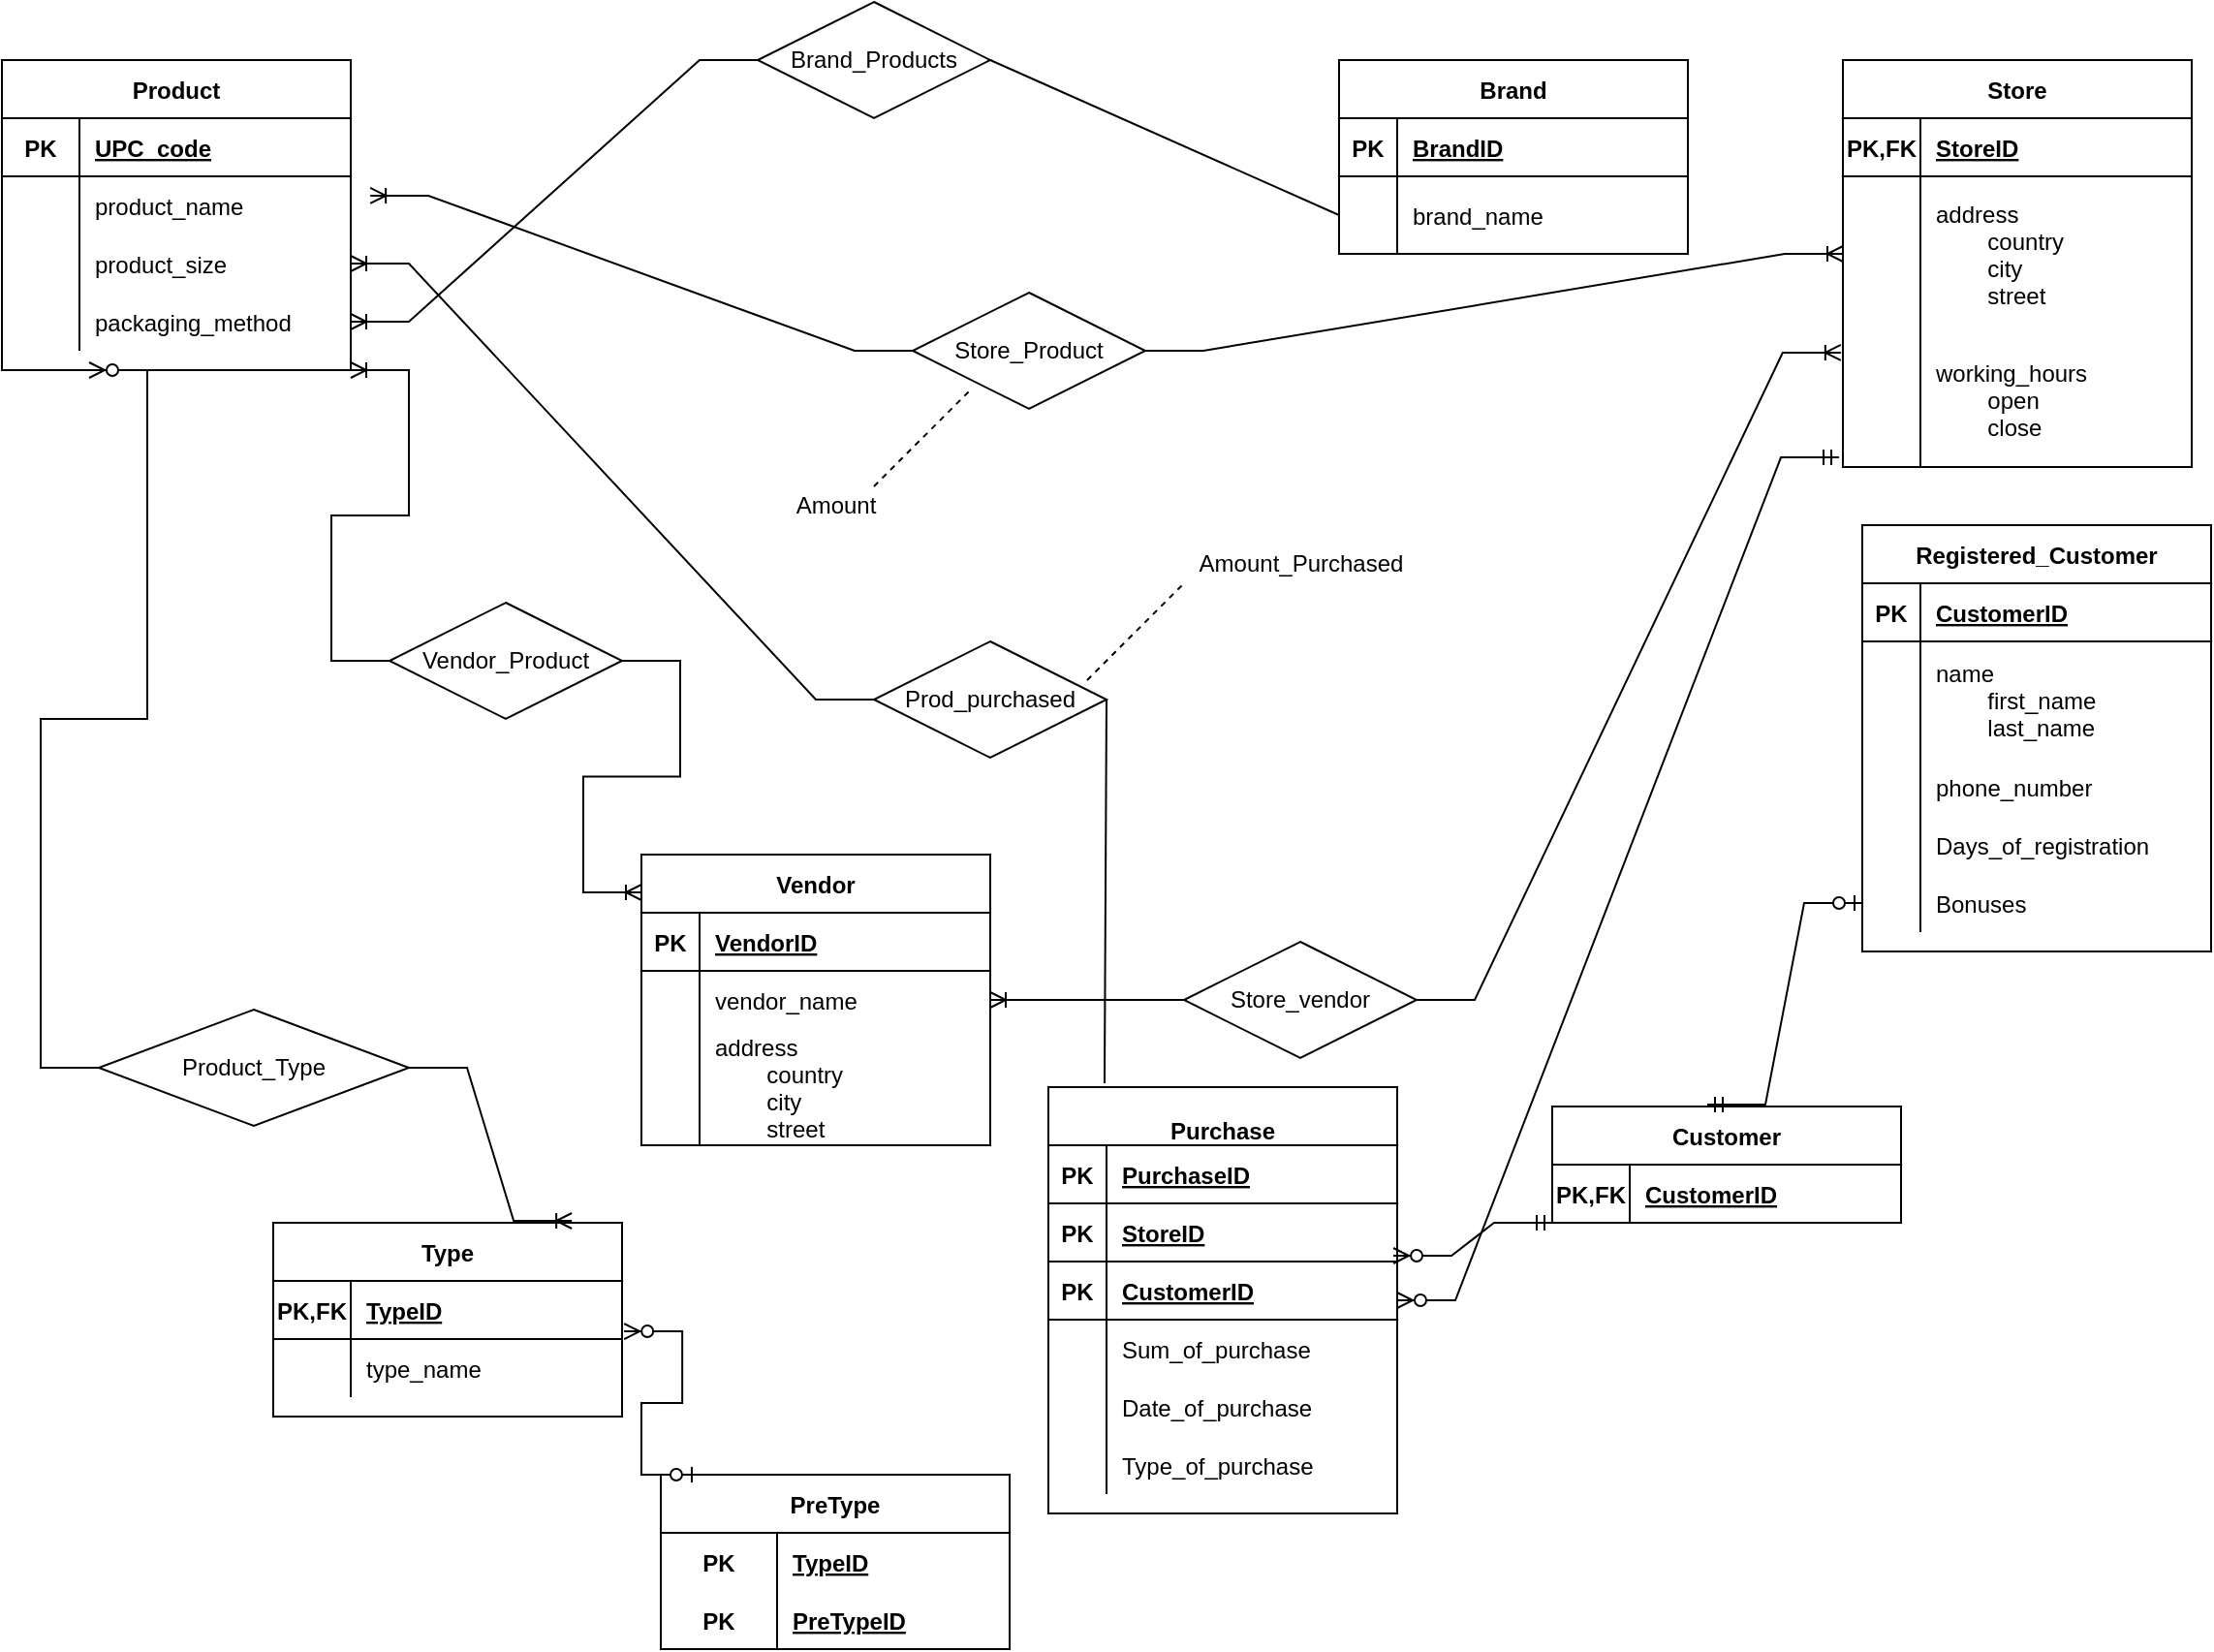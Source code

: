 <mxfile version="15.5.8" type="device"><diagram id="R2lEEEUBdFMjLlhIrx00" name="Page-1"><mxGraphModel dx="1320" dy="516" grid="1" gridSize="10" guides="1" tooltips="1" connect="1" arrows="1" fold="1" page="1" pageScale="1" pageWidth="1200" pageHeight="1920" math="0" shadow="0" extFonts="Permanent Marker^https://fonts.googleapis.com/css?family=Permanent+Marker"><root><mxCell id="0"/><mxCell id="1" parent="0"/><mxCell id="Mh8o9ZW3m-VkzJsEZ8hM-440" value="Store" style="shape=table;startSize=30;container=1;collapsible=1;childLayout=tableLayout;fixedRows=1;rowLines=0;fontStyle=1;align=center;resizeLast=1;" vertex="1" parent="1"><mxGeometry x="990" y="40" width="180" height="210" as="geometry"/></mxCell><mxCell id="Mh8o9ZW3m-VkzJsEZ8hM-441" value="" style="shape=partialRectangle;collapsible=0;dropTarget=0;pointerEvents=0;fillColor=none;top=0;left=0;bottom=1;right=0;points=[[0,0.5],[1,0.5]];portConstraint=eastwest;" vertex="1" parent="Mh8o9ZW3m-VkzJsEZ8hM-440"><mxGeometry y="30" width="180" height="30" as="geometry"/></mxCell><mxCell id="Mh8o9ZW3m-VkzJsEZ8hM-442" value="PK,FK" style="shape=partialRectangle;connectable=0;fillColor=none;top=0;left=0;bottom=0;right=0;fontStyle=1;overflow=hidden;" vertex="1" parent="Mh8o9ZW3m-VkzJsEZ8hM-441"><mxGeometry width="40" height="30" as="geometry"><mxRectangle width="40" height="30" as="alternateBounds"/></mxGeometry></mxCell><mxCell id="Mh8o9ZW3m-VkzJsEZ8hM-443" value="StoreID" style="shape=partialRectangle;connectable=0;fillColor=none;top=0;left=0;bottom=0;right=0;align=left;spacingLeft=6;fontStyle=5;overflow=hidden;" vertex="1" parent="Mh8o9ZW3m-VkzJsEZ8hM-441"><mxGeometry x="40" width="140" height="30" as="geometry"><mxRectangle width="140" height="30" as="alternateBounds"/></mxGeometry></mxCell><mxCell id="Mh8o9ZW3m-VkzJsEZ8hM-447" value="" style="shape=partialRectangle;collapsible=0;dropTarget=0;pointerEvents=0;fillColor=none;top=0;left=0;bottom=0;right=0;points=[[0,0.5],[1,0.5]];portConstraint=eastwest;" vertex="1" parent="Mh8o9ZW3m-VkzJsEZ8hM-440"><mxGeometry y="60" width="180" height="80" as="geometry"/></mxCell><mxCell id="Mh8o9ZW3m-VkzJsEZ8hM-448" value="" style="shape=partialRectangle;connectable=0;fillColor=none;top=0;left=0;bottom=0;right=0;editable=1;overflow=hidden;" vertex="1" parent="Mh8o9ZW3m-VkzJsEZ8hM-447"><mxGeometry width="40" height="80" as="geometry"><mxRectangle width="40" height="80" as="alternateBounds"/></mxGeometry></mxCell><mxCell id="Mh8o9ZW3m-VkzJsEZ8hM-449" value="address&#10;        country&#10;        city&#10;        street" style="shape=partialRectangle;connectable=0;fillColor=none;top=0;left=0;bottom=0;right=0;align=left;spacingLeft=6;overflow=hidden;" vertex="1" parent="Mh8o9ZW3m-VkzJsEZ8hM-447"><mxGeometry x="40" width="140" height="80" as="geometry"><mxRectangle width="140" height="80" as="alternateBounds"/></mxGeometry></mxCell><mxCell id="Mh8o9ZW3m-VkzJsEZ8hM-494" value="" style="shape=partialRectangle;collapsible=0;dropTarget=0;pointerEvents=0;fillColor=none;top=0;left=0;bottom=0;right=0;points=[[0,0.5],[1,0.5]];portConstraint=eastwest;" vertex="1" parent="Mh8o9ZW3m-VkzJsEZ8hM-440"><mxGeometry y="140" width="180" height="70" as="geometry"/></mxCell><mxCell id="Mh8o9ZW3m-VkzJsEZ8hM-495" value="" style="shape=partialRectangle;connectable=0;fillColor=none;top=0;left=0;bottom=0;right=0;editable=1;overflow=hidden;" vertex="1" parent="Mh8o9ZW3m-VkzJsEZ8hM-494"><mxGeometry width="40" height="70" as="geometry"><mxRectangle width="40" height="70" as="alternateBounds"/></mxGeometry></mxCell><mxCell id="Mh8o9ZW3m-VkzJsEZ8hM-496" value="working_hours&#10;        open&#10;        close" style="shape=partialRectangle;connectable=0;fillColor=none;top=0;left=0;bottom=0;right=0;align=left;spacingLeft=6;overflow=hidden;" vertex="1" parent="Mh8o9ZW3m-VkzJsEZ8hM-494"><mxGeometry x="40" width="140" height="70" as="geometry"><mxRectangle width="140" height="70" as="alternateBounds"/></mxGeometry></mxCell><mxCell id="Mh8o9ZW3m-VkzJsEZ8hM-498" value="Customer" style="shape=table;startSize=30;container=1;collapsible=1;childLayout=tableLayout;fixedRows=1;rowLines=0;fontStyle=1;align=center;resizeLast=1;" vertex="1" parent="1"><mxGeometry x="840" y="580" width="180" height="60" as="geometry"/></mxCell><mxCell id="Mh8o9ZW3m-VkzJsEZ8hM-499" value="" style="shape=partialRectangle;collapsible=0;dropTarget=0;pointerEvents=0;fillColor=none;top=0;left=0;bottom=1;right=0;points=[[0,0.5],[1,0.5]];portConstraint=eastwest;" vertex="1" parent="Mh8o9ZW3m-VkzJsEZ8hM-498"><mxGeometry y="30" width="180" height="30" as="geometry"/></mxCell><mxCell id="Mh8o9ZW3m-VkzJsEZ8hM-500" value="PK,FK" style="shape=partialRectangle;connectable=0;fillColor=none;top=0;left=0;bottom=0;right=0;fontStyle=1;overflow=hidden;" vertex="1" parent="Mh8o9ZW3m-VkzJsEZ8hM-499"><mxGeometry width="40" height="30" as="geometry"><mxRectangle width="40" height="30" as="alternateBounds"/></mxGeometry></mxCell><mxCell id="Mh8o9ZW3m-VkzJsEZ8hM-501" value="CustomerID" style="shape=partialRectangle;connectable=0;fillColor=none;top=0;left=0;bottom=0;right=0;align=left;spacingLeft=6;fontStyle=5;overflow=hidden;" vertex="1" parent="Mh8o9ZW3m-VkzJsEZ8hM-499"><mxGeometry x="40" width="140" height="30" as="geometry"><mxRectangle width="140" height="30" as="alternateBounds"/></mxGeometry></mxCell><mxCell id="Mh8o9ZW3m-VkzJsEZ8hM-524" value="&#10;Purchase" style="shape=table;startSize=30;container=1;collapsible=1;childLayout=tableLayout;fixedRows=1;rowLines=0;fontStyle=1;align=center;resizeLast=1;" vertex="1" parent="1"><mxGeometry x="580" y="570" width="180" height="220" as="geometry"/></mxCell><mxCell id="Mh8o9ZW3m-VkzJsEZ8hM-708" value="" style="shape=partialRectangle;collapsible=0;dropTarget=0;pointerEvents=0;fillColor=none;top=0;left=0;bottom=1;right=0;points=[[0,0.5],[1,0.5]];portConstraint=eastwest;" vertex="1" parent="Mh8o9ZW3m-VkzJsEZ8hM-524"><mxGeometry y="30" width="180" height="30" as="geometry"/></mxCell><mxCell id="Mh8o9ZW3m-VkzJsEZ8hM-709" value="PK" style="shape=partialRectangle;connectable=0;fillColor=none;top=0;left=0;bottom=0;right=0;fontStyle=1;overflow=hidden;" vertex="1" parent="Mh8o9ZW3m-VkzJsEZ8hM-708"><mxGeometry width="30" height="30" as="geometry"><mxRectangle width="30" height="30" as="alternateBounds"/></mxGeometry></mxCell><mxCell id="Mh8o9ZW3m-VkzJsEZ8hM-710" value="PurchaseID" style="shape=partialRectangle;connectable=0;fillColor=none;top=0;left=0;bottom=0;right=0;align=left;spacingLeft=6;fontStyle=5;overflow=hidden;" vertex="1" parent="Mh8o9ZW3m-VkzJsEZ8hM-708"><mxGeometry x="30" width="150" height="30" as="geometry"><mxRectangle width="150" height="30" as="alternateBounds"/></mxGeometry></mxCell><mxCell id="Mh8o9ZW3m-VkzJsEZ8hM-525" value="" style="shape=partialRectangle;collapsible=0;dropTarget=0;pointerEvents=0;fillColor=none;top=0;left=0;bottom=1;right=0;points=[[0,0.5],[1,0.5]];portConstraint=eastwest;" vertex="1" parent="Mh8o9ZW3m-VkzJsEZ8hM-524"><mxGeometry y="60" width="180" height="30" as="geometry"/></mxCell><mxCell id="Mh8o9ZW3m-VkzJsEZ8hM-526" value="PK" style="shape=partialRectangle;connectable=0;fillColor=none;top=0;left=0;bottom=0;right=0;fontStyle=1;overflow=hidden;" vertex="1" parent="Mh8o9ZW3m-VkzJsEZ8hM-525"><mxGeometry width="30" height="30" as="geometry"><mxRectangle width="30" height="30" as="alternateBounds"/></mxGeometry></mxCell><mxCell id="Mh8o9ZW3m-VkzJsEZ8hM-527" value="StoreID" style="shape=partialRectangle;connectable=0;fillColor=none;top=0;left=0;bottom=0;right=0;align=left;spacingLeft=6;fontStyle=5;overflow=hidden;" vertex="1" parent="Mh8o9ZW3m-VkzJsEZ8hM-525"><mxGeometry x="30" width="150" height="30" as="geometry"><mxRectangle width="150" height="30" as="alternateBounds"/></mxGeometry></mxCell><mxCell id="Mh8o9ZW3m-VkzJsEZ8hM-712" value="" style="shape=partialRectangle;collapsible=0;dropTarget=0;pointerEvents=0;fillColor=none;top=0;left=0;bottom=1;right=0;points=[[0,0.5],[1,0.5]];portConstraint=eastwest;" vertex="1" parent="Mh8o9ZW3m-VkzJsEZ8hM-524"><mxGeometry y="90" width="180" height="30" as="geometry"/></mxCell><mxCell id="Mh8o9ZW3m-VkzJsEZ8hM-713" value="PK" style="shape=partialRectangle;connectable=0;fillColor=none;top=0;left=0;bottom=0;right=0;fontStyle=1;overflow=hidden;" vertex="1" parent="Mh8o9ZW3m-VkzJsEZ8hM-712"><mxGeometry width="30" height="30" as="geometry"><mxRectangle width="30" height="30" as="alternateBounds"/></mxGeometry></mxCell><mxCell id="Mh8o9ZW3m-VkzJsEZ8hM-714" value="CustomerID" style="shape=partialRectangle;connectable=0;fillColor=none;top=0;left=0;bottom=0;right=0;align=left;spacingLeft=6;fontStyle=5;overflow=hidden;" vertex="1" parent="Mh8o9ZW3m-VkzJsEZ8hM-712"><mxGeometry x="30" width="150" height="30" as="geometry"><mxRectangle width="150" height="30" as="alternateBounds"/></mxGeometry></mxCell><mxCell id="Mh8o9ZW3m-VkzJsEZ8hM-534" value="" style="shape=partialRectangle;collapsible=0;dropTarget=0;pointerEvents=0;fillColor=none;top=0;left=0;bottom=0;right=0;points=[[0,0.5],[1,0.5]];portConstraint=eastwest;" vertex="1" parent="Mh8o9ZW3m-VkzJsEZ8hM-524"><mxGeometry y="120" width="180" height="30" as="geometry"/></mxCell><mxCell id="Mh8o9ZW3m-VkzJsEZ8hM-535" value="" style="shape=partialRectangle;connectable=0;fillColor=none;top=0;left=0;bottom=0;right=0;editable=1;overflow=hidden;" vertex="1" parent="Mh8o9ZW3m-VkzJsEZ8hM-534"><mxGeometry width="30" height="30" as="geometry"><mxRectangle width="30" height="30" as="alternateBounds"/></mxGeometry></mxCell><mxCell id="Mh8o9ZW3m-VkzJsEZ8hM-536" value="Sum_of_purchase" style="shape=partialRectangle;connectable=0;fillColor=none;top=0;left=0;bottom=0;right=0;align=left;spacingLeft=6;overflow=hidden;" vertex="1" parent="Mh8o9ZW3m-VkzJsEZ8hM-534"><mxGeometry x="30" width="150" height="30" as="geometry"><mxRectangle width="150" height="30" as="alternateBounds"/></mxGeometry></mxCell><mxCell id="Mh8o9ZW3m-VkzJsEZ8hM-662" value="" style="shape=partialRectangle;collapsible=0;dropTarget=0;pointerEvents=0;fillColor=none;top=0;left=0;bottom=0;right=0;points=[[0,0.5],[1,0.5]];portConstraint=eastwest;" vertex="1" parent="Mh8o9ZW3m-VkzJsEZ8hM-524"><mxGeometry y="150" width="180" height="30" as="geometry"/></mxCell><mxCell id="Mh8o9ZW3m-VkzJsEZ8hM-663" value="" style="shape=partialRectangle;connectable=0;fillColor=none;top=0;left=0;bottom=0;right=0;editable=1;overflow=hidden;" vertex="1" parent="Mh8o9ZW3m-VkzJsEZ8hM-662"><mxGeometry width="30" height="30" as="geometry"><mxRectangle width="30" height="30" as="alternateBounds"/></mxGeometry></mxCell><mxCell id="Mh8o9ZW3m-VkzJsEZ8hM-664" value="Date_of_purchase" style="shape=partialRectangle;connectable=0;fillColor=none;top=0;left=0;bottom=0;right=0;align=left;spacingLeft=6;overflow=hidden;" vertex="1" parent="Mh8o9ZW3m-VkzJsEZ8hM-662"><mxGeometry x="30" width="150" height="30" as="geometry"><mxRectangle width="150" height="30" as="alternateBounds"/></mxGeometry></mxCell><mxCell id="Mh8o9ZW3m-VkzJsEZ8hM-531" value="" style="shape=partialRectangle;collapsible=0;dropTarget=0;pointerEvents=0;fillColor=none;top=0;left=0;bottom=0;right=0;points=[[0,0.5],[1,0.5]];portConstraint=eastwest;" vertex="1" parent="Mh8o9ZW3m-VkzJsEZ8hM-524"><mxGeometry y="180" width="180" height="30" as="geometry"/></mxCell><mxCell id="Mh8o9ZW3m-VkzJsEZ8hM-532" value="" style="shape=partialRectangle;connectable=0;fillColor=none;top=0;left=0;bottom=0;right=0;editable=1;overflow=hidden;" vertex="1" parent="Mh8o9ZW3m-VkzJsEZ8hM-531"><mxGeometry width="30" height="30" as="geometry"><mxRectangle width="30" height="30" as="alternateBounds"/></mxGeometry></mxCell><mxCell id="Mh8o9ZW3m-VkzJsEZ8hM-533" value="Type_of_purchase" style="shape=partialRectangle;connectable=0;fillColor=none;top=0;left=0;bottom=0;right=0;align=left;spacingLeft=6;overflow=hidden;" vertex="1" parent="Mh8o9ZW3m-VkzJsEZ8hM-531"><mxGeometry x="30" width="150" height="30" as="geometry"><mxRectangle width="150" height="30" as="alternateBounds"/></mxGeometry></mxCell><mxCell id="Mh8o9ZW3m-VkzJsEZ8hM-537" value="Vendor" style="shape=table;startSize=30;container=1;collapsible=1;childLayout=tableLayout;fixedRows=1;rowLines=0;fontStyle=1;align=center;resizeLast=1;" vertex="1" parent="1"><mxGeometry x="370" y="450" width="180" height="150" as="geometry"/></mxCell><mxCell id="Mh8o9ZW3m-VkzJsEZ8hM-538" value="" style="shape=partialRectangle;collapsible=0;dropTarget=0;pointerEvents=0;fillColor=none;top=0;left=0;bottom=1;right=0;points=[[0,0.5],[1,0.5]];portConstraint=eastwest;" vertex="1" parent="Mh8o9ZW3m-VkzJsEZ8hM-537"><mxGeometry y="30" width="180" height="30" as="geometry"/></mxCell><mxCell id="Mh8o9ZW3m-VkzJsEZ8hM-539" value="PK" style="shape=partialRectangle;connectable=0;fillColor=none;top=0;left=0;bottom=0;right=0;fontStyle=1;overflow=hidden;" vertex="1" parent="Mh8o9ZW3m-VkzJsEZ8hM-538"><mxGeometry width="30" height="30" as="geometry"><mxRectangle width="30" height="30" as="alternateBounds"/></mxGeometry></mxCell><mxCell id="Mh8o9ZW3m-VkzJsEZ8hM-540" value="VendorID" style="shape=partialRectangle;connectable=0;fillColor=none;top=0;left=0;bottom=0;right=0;align=left;spacingLeft=6;fontStyle=5;overflow=hidden;" vertex="1" parent="Mh8o9ZW3m-VkzJsEZ8hM-538"><mxGeometry x="30" width="150" height="30" as="geometry"><mxRectangle width="150" height="30" as="alternateBounds"/></mxGeometry></mxCell><mxCell id="Mh8o9ZW3m-VkzJsEZ8hM-541" value="" style="shape=partialRectangle;collapsible=0;dropTarget=0;pointerEvents=0;fillColor=none;top=0;left=0;bottom=0;right=0;points=[[0,0.5],[1,0.5]];portConstraint=eastwest;" vertex="1" parent="Mh8o9ZW3m-VkzJsEZ8hM-537"><mxGeometry y="60" width="180" height="30" as="geometry"/></mxCell><mxCell id="Mh8o9ZW3m-VkzJsEZ8hM-542" value="" style="shape=partialRectangle;connectable=0;fillColor=none;top=0;left=0;bottom=0;right=0;editable=1;overflow=hidden;" vertex="1" parent="Mh8o9ZW3m-VkzJsEZ8hM-541"><mxGeometry width="30" height="30" as="geometry"><mxRectangle width="30" height="30" as="alternateBounds"/></mxGeometry></mxCell><mxCell id="Mh8o9ZW3m-VkzJsEZ8hM-543" value="vendor_name" style="shape=partialRectangle;connectable=0;fillColor=none;top=0;left=0;bottom=0;right=0;align=left;spacingLeft=6;overflow=hidden;" vertex="1" parent="Mh8o9ZW3m-VkzJsEZ8hM-541"><mxGeometry x="30" width="150" height="30" as="geometry"><mxRectangle width="150" height="30" as="alternateBounds"/></mxGeometry></mxCell><mxCell id="Mh8o9ZW3m-VkzJsEZ8hM-646" value="" style="shape=partialRectangle;collapsible=0;dropTarget=0;pointerEvents=0;fillColor=none;top=0;left=0;bottom=0;right=0;points=[[0,0.5],[1,0.5]];portConstraint=eastwest;" vertex="1" parent="Mh8o9ZW3m-VkzJsEZ8hM-537"><mxGeometry y="90" width="180" height="60" as="geometry"/></mxCell><mxCell id="Mh8o9ZW3m-VkzJsEZ8hM-647" value="" style="shape=partialRectangle;connectable=0;fillColor=none;top=0;left=0;bottom=0;right=0;editable=1;overflow=hidden;" vertex="1" parent="Mh8o9ZW3m-VkzJsEZ8hM-646"><mxGeometry width="30" height="60" as="geometry"><mxRectangle width="30" height="60" as="alternateBounds"/></mxGeometry></mxCell><mxCell id="Mh8o9ZW3m-VkzJsEZ8hM-648" value="address&#10;        country&#10;        city&#10;        street" style="shape=partialRectangle;connectable=0;fillColor=none;top=0;left=0;bottom=0;right=0;align=left;spacingLeft=6;overflow=hidden;" vertex="1" parent="Mh8o9ZW3m-VkzJsEZ8hM-646"><mxGeometry x="30" width="150" height="60" as="geometry"><mxRectangle width="150" height="60" as="alternateBounds"/></mxGeometry></mxCell><mxCell id="Mh8o9ZW3m-VkzJsEZ8hM-550" value="Brand" style="shape=table;startSize=30;container=1;collapsible=1;childLayout=tableLayout;fixedRows=1;rowLines=0;fontStyle=1;align=center;resizeLast=1;" vertex="1" parent="1"><mxGeometry x="730" y="40" width="180" height="100" as="geometry"/></mxCell><mxCell id="Mh8o9ZW3m-VkzJsEZ8hM-551" value="" style="shape=partialRectangle;collapsible=0;dropTarget=0;pointerEvents=0;fillColor=none;top=0;left=0;bottom=1;right=0;points=[[0,0.5],[1,0.5]];portConstraint=eastwest;" vertex="1" parent="Mh8o9ZW3m-VkzJsEZ8hM-550"><mxGeometry y="30" width="180" height="30" as="geometry"/></mxCell><mxCell id="Mh8o9ZW3m-VkzJsEZ8hM-552" value="PK" style="shape=partialRectangle;connectable=0;fillColor=none;top=0;left=0;bottom=0;right=0;fontStyle=1;overflow=hidden;" vertex="1" parent="Mh8o9ZW3m-VkzJsEZ8hM-551"><mxGeometry width="30" height="30" as="geometry"><mxRectangle width="30" height="30" as="alternateBounds"/></mxGeometry></mxCell><mxCell id="Mh8o9ZW3m-VkzJsEZ8hM-553" value="BrandID" style="shape=partialRectangle;connectable=0;fillColor=none;top=0;left=0;bottom=0;right=0;align=left;spacingLeft=6;fontStyle=5;overflow=hidden;" vertex="1" parent="Mh8o9ZW3m-VkzJsEZ8hM-551"><mxGeometry x="30" width="150" height="30" as="geometry"><mxRectangle width="150" height="30" as="alternateBounds"/></mxGeometry></mxCell><mxCell id="Mh8o9ZW3m-VkzJsEZ8hM-554" value="" style="shape=partialRectangle;collapsible=0;dropTarget=0;pointerEvents=0;fillColor=none;top=0;left=0;bottom=0;right=0;points=[[0,0.5],[1,0.5]];portConstraint=eastwest;" vertex="1" parent="Mh8o9ZW3m-VkzJsEZ8hM-550"><mxGeometry y="60" width="180" height="40" as="geometry"/></mxCell><mxCell id="Mh8o9ZW3m-VkzJsEZ8hM-555" value="" style="shape=partialRectangle;connectable=0;fillColor=none;top=0;left=0;bottom=0;right=0;editable=1;overflow=hidden;" vertex="1" parent="Mh8o9ZW3m-VkzJsEZ8hM-554"><mxGeometry width="30" height="40" as="geometry"><mxRectangle width="30" height="40" as="alternateBounds"/></mxGeometry></mxCell><mxCell id="Mh8o9ZW3m-VkzJsEZ8hM-556" value="brand_name" style="shape=partialRectangle;connectable=0;fillColor=none;top=0;left=0;bottom=0;right=0;align=left;spacingLeft=6;overflow=hidden;" vertex="1" parent="Mh8o9ZW3m-VkzJsEZ8hM-554"><mxGeometry x="30" width="150" height="40" as="geometry"><mxRectangle width="150" height="40" as="alternateBounds"/></mxGeometry></mxCell><mxCell id="Mh8o9ZW3m-VkzJsEZ8hM-563" value="Type" style="shape=table;startSize=30;container=1;collapsible=1;childLayout=tableLayout;fixedRows=1;rowLines=0;fontStyle=1;align=center;resizeLast=1;" vertex="1" parent="1"><mxGeometry x="180" y="640" width="180" height="100" as="geometry"/></mxCell><mxCell id="Mh8o9ZW3m-VkzJsEZ8hM-564" value="" style="shape=partialRectangle;collapsible=0;dropTarget=0;pointerEvents=0;fillColor=none;top=0;left=0;bottom=1;right=0;points=[[0,0.5],[1,0.5]];portConstraint=eastwest;" vertex="1" parent="Mh8o9ZW3m-VkzJsEZ8hM-563"><mxGeometry y="30" width="180" height="30" as="geometry"/></mxCell><mxCell id="Mh8o9ZW3m-VkzJsEZ8hM-565" value="PK,FK" style="shape=partialRectangle;connectable=0;fillColor=none;top=0;left=0;bottom=0;right=0;fontStyle=1;overflow=hidden;" vertex="1" parent="Mh8o9ZW3m-VkzJsEZ8hM-564"><mxGeometry width="40" height="30" as="geometry"><mxRectangle width="40" height="30" as="alternateBounds"/></mxGeometry></mxCell><mxCell id="Mh8o9ZW3m-VkzJsEZ8hM-566" value="TypeID" style="shape=partialRectangle;connectable=0;fillColor=none;top=0;left=0;bottom=0;right=0;align=left;spacingLeft=6;fontStyle=5;overflow=hidden;" vertex="1" parent="Mh8o9ZW3m-VkzJsEZ8hM-564"><mxGeometry x="40" width="140" height="30" as="geometry"><mxRectangle width="140" height="30" as="alternateBounds"/></mxGeometry></mxCell><mxCell id="Mh8o9ZW3m-VkzJsEZ8hM-567" value="" style="shape=partialRectangle;collapsible=0;dropTarget=0;pointerEvents=0;fillColor=none;top=0;left=0;bottom=0;right=0;points=[[0,0.5],[1,0.5]];portConstraint=eastwest;" vertex="1" parent="Mh8o9ZW3m-VkzJsEZ8hM-563"><mxGeometry y="60" width="180" height="30" as="geometry"/></mxCell><mxCell id="Mh8o9ZW3m-VkzJsEZ8hM-568" value="" style="shape=partialRectangle;connectable=0;fillColor=none;top=0;left=0;bottom=0;right=0;editable=1;overflow=hidden;" vertex="1" parent="Mh8o9ZW3m-VkzJsEZ8hM-567"><mxGeometry width="40" height="30" as="geometry"><mxRectangle width="40" height="30" as="alternateBounds"/></mxGeometry></mxCell><mxCell id="Mh8o9ZW3m-VkzJsEZ8hM-569" value="type_name" style="shape=partialRectangle;connectable=0;fillColor=none;top=0;left=0;bottom=0;right=0;align=left;spacingLeft=6;overflow=hidden;" vertex="1" parent="Mh8o9ZW3m-VkzJsEZ8hM-567"><mxGeometry x="40" width="140" height="30" as="geometry"><mxRectangle width="140" height="30" as="alternateBounds"/></mxGeometry></mxCell><mxCell id="Mh8o9ZW3m-VkzJsEZ8hM-576" value="Registered_Customer" style="shape=table;startSize=30;container=1;collapsible=1;childLayout=tableLayout;fixedRows=1;rowLines=0;fontStyle=1;align=center;resizeLast=1;" vertex="1" parent="1"><mxGeometry x="1000" y="280" width="180" height="220" as="geometry"/></mxCell><mxCell id="Mh8o9ZW3m-VkzJsEZ8hM-577" value="" style="shape=partialRectangle;collapsible=0;dropTarget=0;pointerEvents=0;fillColor=none;top=0;left=0;bottom=1;right=0;points=[[0,0.5],[1,0.5]];portConstraint=eastwest;" vertex="1" parent="Mh8o9ZW3m-VkzJsEZ8hM-576"><mxGeometry y="30" width="180" height="30" as="geometry"/></mxCell><mxCell id="Mh8o9ZW3m-VkzJsEZ8hM-578" value="PK" style="shape=partialRectangle;connectable=0;fillColor=none;top=0;left=0;bottom=0;right=0;fontStyle=1;overflow=hidden;" vertex="1" parent="Mh8o9ZW3m-VkzJsEZ8hM-577"><mxGeometry width="30" height="30" as="geometry"><mxRectangle width="30" height="30" as="alternateBounds"/></mxGeometry></mxCell><mxCell id="Mh8o9ZW3m-VkzJsEZ8hM-579" value="CustomerID" style="shape=partialRectangle;connectable=0;fillColor=none;top=0;left=0;bottom=0;right=0;align=left;spacingLeft=6;fontStyle=5;overflow=hidden;" vertex="1" parent="Mh8o9ZW3m-VkzJsEZ8hM-577"><mxGeometry x="30" width="150" height="30" as="geometry"><mxRectangle width="150" height="30" as="alternateBounds"/></mxGeometry></mxCell><mxCell id="Mh8o9ZW3m-VkzJsEZ8hM-580" value="" style="shape=partialRectangle;collapsible=0;dropTarget=0;pointerEvents=0;fillColor=none;top=0;left=0;bottom=0;right=0;points=[[0,0.5],[1,0.5]];portConstraint=eastwest;" vertex="1" parent="Mh8o9ZW3m-VkzJsEZ8hM-576"><mxGeometry y="60" width="180" height="60" as="geometry"/></mxCell><mxCell id="Mh8o9ZW3m-VkzJsEZ8hM-581" value="" style="shape=partialRectangle;connectable=0;fillColor=none;top=0;left=0;bottom=0;right=0;editable=1;overflow=hidden;" vertex="1" parent="Mh8o9ZW3m-VkzJsEZ8hM-580"><mxGeometry width="30" height="60" as="geometry"><mxRectangle width="30" height="60" as="alternateBounds"/></mxGeometry></mxCell><mxCell id="Mh8o9ZW3m-VkzJsEZ8hM-582" value="name&#10;        first_name&#10;        last_name" style="shape=partialRectangle;connectable=0;fillColor=none;top=0;left=0;bottom=0;right=0;align=left;spacingLeft=6;overflow=hidden;" vertex="1" parent="Mh8o9ZW3m-VkzJsEZ8hM-580"><mxGeometry x="30" width="150" height="60" as="geometry"><mxRectangle width="150" height="60" as="alternateBounds"/></mxGeometry></mxCell><mxCell id="Mh8o9ZW3m-VkzJsEZ8hM-583" value="" style="shape=partialRectangle;collapsible=0;dropTarget=0;pointerEvents=0;fillColor=none;top=0;left=0;bottom=0;right=0;points=[[0,0.5],[1,0.5]];portConstraint=eastwest;" vertex="1" parent="Mh8o9ZW3m-VkzJsEZ8hM-576"><mxGeometry y="120" width="180" height="30" as="geometry"/></mxCell><mxCell id="Mh8o9ZW3m-VkzJsEZ8hM-584" value="" style="shape=partialRectangle;connectable=0;fillColor=none;top=0;left=0;bottom=0;right=0;editable=1;overflow=hidden;" vertex="1" parent="Mh8o9ZW3m-VkzJsEZ8hM-583"><mxGeometry width="30" height="30" as="geometry"><mxRectangle width="30" height="30" as="alternateBounds"/></mxGeometry></mxCell><mxCell id="Mh8o9ZW3m-VkzJsEZ8hM-585" value="phone_number" style="shape=partialRectangle;connectable=0;fillColor=none;top=0;left=0;bottom=0;right=0;align=left;spacingLeft=6;overflow=hidden;" vertex="1" parent="Mh8o9ZW3m-VkzJsEZ8hM-583"><mxGeometry x="30" width="150" height="30" as="geometry"><mxRectangle width="150" height="30" as="alternateBounds"/></mxGeometry></mxCell><mxCell id="Mh8o9ZW3m-VkzJsEZ8hM-666" value="" style="shape=partialRectangle;collapsible=0;dropTarget=0;pointerEvents=0;fillColor=none;top=0;left=0;bottom=0;right=0;points=[[0,0.5],[1,0.5]];portConstraint=eastwest;" vertex="1" parent="Mh8o9ZW3m-VkzJsEZ8hM-576"><mxGeometry y="150" width="180" height="30" as="geometry"/></mxCell><mxCell id="Mh8o9ZW3m-VkzJsEZ8hM-667" value="" style="shape=partialRectangle;connectable=0;fillColor=none;top=0;left=0;bottom=0;right=0;editable=1;overflow=hidden;" vertex="1" parent="Mh8o9ZW3m-VkzJsEZ8hM-666"><mxGeometry width="30" height="30" as="geometry"><mxRectangle width="30" height="30" as="alternateBounds"/></mxGeometry></mxCell><mxCell id="Mh8o9ZW3m-VkzJsEZ8hM-668" value="Days_of_registration" style="shape=partialRectangle;connectable=0;fillColor=none;top=0;left=0;bottom=0;right=0;align=left;spacingLeft=6;overflow=hidden;" vertex="1" parent="Mh8o9ZW3m-VkzJsEZ8hM-666"><mxGeometry x="30" width="150" height="30" as="geometry"><mxRectangle width="150" height="30" as="alternateBounds"/></mxGeometry></mxCell><mxCell id="Mh8o9ZW3m-VkzJsEZ8hM-670" value="" style="shape=partialRectangle;collapsible=0;dropTarget=0;pointerEvents=0;fillColor=none;top=0;left=0;bottom=0;right=0;points=[[0,0.5],[1,0.5]];portConstraint=eastwest;" vertex="1" parent="Mh8o9ZW3m-VkzJsEZ8hM-576"><mxGeometry y="180" width="180" height="30" as="geometry"/></mxCell><mxCell id="Mh8o9ZW3m-VkzJsEZ8hM-671" value="" style="shape=partialRectangle;connectable=0;fillColor=none;top=0;left=0;bottom=0;right=0;editable=1;overflow=hidden;" vertex="1" parent="Mh8o9ZW3m-VkzJsEZ8hM-670"><mxGeometry width="30" height="30" as="geometry"><mxRectangle width="30" height="30" as="alternateBounds"/></mxGeometry></mxCell><mxCell id="Mh8o9ZW3m-VkzJsEZ8hM-672" value="Bonuses" style="shape=partialRectangle;connectable=0;fillColor=none;top=0;left=0;bottom=0;right=0;align=left;spacingLeft=6;overflow=hidden;" vertex="1" parent="Mh8o9ZW3m-VkzJsEZ8hM-670"><mxGeometry x="30" width="150" height="30" as="geometry"><mxRectangle width="150" height="30" as="alternateBounds"/></mxGeometry></mxCell><mxCell id="Mh8o9ZW3m-VkzJsEZ8hM-589" value="Product" style="shape=table;startSize=30;container=1;collapsible=1;childLayout=tableLayout;fixedRows=1;rowLines=0;fontStyle=1;align=center;resizeLast=1;" vertex="1" parent="1"><mxGeometry x="40" y="40" width="180" height="160" as="geometry"/></mxCell><mxCell id="Mh8o9ZW3m-VkzJsEZ8hM-590" value="" style="shape=partialRectangle;collapsible=0;dropTarget=0;pointerEvents=0;fillColor=none;top=0;left=0;bottom=1;right=0;points=[[0,0.5],[1,0.5]];portConstraint=eastwest;" vertex="1" parent="Mh8o9ZW3m-VkzJsEZ8hM-589"><mxGeometry y="30" width="180" height="30" as="geometry"/></mxCell><mxCell id="Mh8o9ZW3m-VkzJsEZ8hM-591" value="PK" style="shape=partialRectangle;connectable=0;fillColor=none;top=0;left=0;bottom=0;right=0;fontStyle=1;overflow=hidden;" vertex="1" parent="Mh8o9ZW3m-VkzJsEZ8hM-590"><mxGeometry width="40" height="30" as="geometry"><mxRectangle width="40" height="30" as="alternateBounds"/></mxGeometry></mxCell><mxCell id="Mh8o9ZW3m-VkzJsEZ8hM-592" value="UPC_code" style="shape=partialRectangle;connectable=0;fillColor=none;top=0;left=0;bottom=0;right=0;align=left;spacingLeft=6;fontStyle=5;overflow=hidden;" vertex="1" parent="Mh8o9ZW3m-VkzJsEZ8hM-590"><mxGeometry x="40" width="140" height="30" as="geometry"><mxRectangle width="140" height="30" as="alternateBounds"/></mxGeometry></mxCell><mxCell id="Mh8o9ZW3m-VkzJsEZ8hM-593" value="" style="shape=partialRectangle;collapsible=0;dropTarget=0;pointerEvents=0;fillColor=none;top=0;left=0;bottom=0;right=0;points=[[0,0.5],[1,0.5]];portConstraint=eastwest;" vertex="1" parent="Mh8o9ZW3m-VkzJsEZ8hM-589"><mxGeometry y="60" width="180" height="30" as="geometry"/></mxCell><mxCell id="Mh8o9ZW3m-VkzJsEZ8hM-594" value="" style="shape=partialRectangle;connectable=0;fillColor=none;top=0;left=0;bottom=0;right=0;editable=1;overflow=hidden;" vertex="1" parent="Mh8o9ZW3m-VkzJsEZ8hM-593"><mxGeometry width="40" height="30" as="geometry"><mxRectangle width="40" height="30" as="alternateBounds"/></mxGeometry></mxCell><mxCell id="Mh8o9ZW3m-VkzJsEZ8hM-595" value="product_name" style="shape=partialRectangle;connectable=0;fillColor=none;top=0;left=0;bottom=0;right=0;align=left;spacingLeft=6;overflow=hidden;" vertex="1" parent="Mh8o9ZW3m-VkzJsEZ8hM-593"><mxGeometry x="40" width="140" height="30" as="geometry"><mxRectangle width="140" height="30" as="alternateBounds"/></mxGeometry></mxCell><mxCell id="Mh8o9ZW3m-VkzJsEZ8hM-596" value="" style="shape=partialRectangle;collapsible=0;dropTarget=0;pointerEvents=0;fillColor=none;top=0;left=0;bottom=0;right=0;points=[[0,0.5],[1,0.5]];portConstraint=eastwest;" vertex="1" parent="Mh8o9ZW3m-VkzJsEZ8hM-589"><mxGeometry y="90" width="180" height="30" as="geometry"/></mxCell><mxCell id="Mh8o9ZW3m-VkzJsEZ8hM-597" value="" style="shape=partialRectangle;connectable=0;fillColor=none;top=0;left=0;bottom=0;right=0;editable=1;overflow=hidden;" vertex="1" parent="Mh8o9ZW3m-VkzJsEZ8hM-596"><mxGeometry width="40" height="30" as="geometry"><mxRectangle width="40" height="30" as="alternateBounds"/></mxGeometry></mxCell><mxCell id="Mh8o9ZW3m-VkzJsEZ8hM-598" value="product_size" style="shape=partialRectangle;connectable=0;fillColor=none;top=0;left=0;bottom=0;right=0;align=left;spacingLeft=6;overflow=hidden;" vertex="1" parent="Mh8o9ZW3m-VkzJsEZ8hM-596"><mxGeometry x="40" width="140" height="30" as="geometry"><mxRectangle width="140" height="30" as="alternateBounds"/></mxGeometry></mxCell><mxCell id="Mh8o9ZW3m-VkzJsEZ8hM-599" value="" style="shape=partialRectangle;collapsible=0;dropTarget=0;pointerEvents=0;fillColor=none;top=0;left=0;bottom=0;right=0;points=[[0,0.5],[1,0.5]];portConstraint=eastwest;" vertex="1" parent="Mh8o9ZW3m-VkzJsEZ8hM-589"><mxGeometry y="120" width="180" height="30" as="geometry"/></mxCell><mxCell id="Mh8o9ZW3m-VkzJsEZ8hM-600" value="" style="shape=partialRectangle;connectable=0;fillColor=none;top=0;left=0;bottom=0;right=0;editable=1;overflow=hidden;" vertex="1" parent="Mh8o9ZW3m-VkzJsEZ8hM-599"><mxGeometry width="40" height="30" as="geometry"><mxRectangle width="40" height="30" as="alternateBounds"/></mxGeometry></mxCell><mxCell id="Mh8o9ZW3m-VkzJsEZ8hM-601" value="packaging_method" style="shape=partialRectangle;connectable=0;fillColor=none;top=0;left=0;bottom=0;right=0;align=left;spacingLeft=6;overflow=hidden;" vertex="1" parent="Mh8o9ZW3m-VkzJsEZ8hM-599"><mxGeometry x="40" width="140" height="30" as="geometry"><mxRectangle width="140" height="30" as="alternateBounds"/></mxGeometry></mxCell><mxCell id="Mh8o9ZW3m-VkzJsEZ8hM-616" value="" style="edgeStyle=entityRelationEdgeStyle;fontSize=12;html=1;endArrow=ERoneToMany;rounded=0;entryX=1;entryY=0.5;entryDx=0;entryDy=0;exitX=0;exitY=0.5;exitDx=0;exitDy=0;" edge="1" parent="1" source="Mh8o9ZW3m-VkzJsEZ8hM-617" target="Mh8o9ZW3m-VkzJsEZ8hM-599"><mxGeometry width="100" height="100" relative="1" as="geometry"><mxPoint x="190" y="300" as="sourcePoint"/><mxPoint x="290" y="200" as="targetPoint"/></mxGeometry></mxCell><mxCell id="Mh8o9ZW3m-VkzJsEZ8hM-617" value="Brand_Products" style="shape=rhombus;perimeter=rhombusPerimeter;whiteSpace=wrap;html=1;align=center;" vertex="1" parent="1"><mxGeometry x="430" y="10" width="120" height="60" as="geometry"/></mxCell><mxCell id="Mh8o9ZW3m-VkzJsEZ8hM-618" value="" style="endArrow=none;html=1;rounded=0;entryX=0;entryY=0.5;entryDx=0;entryDy=0;exitX=1;exitY=0.5;exitDx=0;exitDy=0;" edge="1" parent="1" source="Mh8o9ZW3m-VkzJsEZ8hM-617" target="Mh8o9ZW3m-VkzJsEZ8hM-554"><mxGeometry relative="1" as="geometry"><mxPoint x="440" y="170" as="sourcePoint"/><mxPoint x="490" y="130" as="targetPoint"/><Array as="points"/></mxGeometry></mxCell><mxCell id="Mh8o9ZW3m-VkzJsEZ8hM-629" value="Product_Type" style="shape=rhombus;perimeter=rhombusPerimeter;whiteSpace=wrap;html=1;align=center;" vertex="1" parent="1"><mxGeometry x="90" y="530" width="160" height="60" as="geometry"/></mxCell><mxCell id="Mh8o9ZW3m-VkzJsEZ8hM-635" value="" style="edgeStyle=entityRelationEdgeStyle;fontSize=12;html=1;endArrow=ERoneToMany;rounded=0;exitX=1;exitY=0.5;exitDx=0;exitDy=0;entryX=0.856;entryY=-0.01;entryDx=0;entryDy=0;entryPerimeter=0;" edge="1" parent="1" source="Mh8o9ZW3m-VkzJsEZ8hM-629" target="Mh8o9ZW3m-VkzJsEZ8hM-563"><mxGeometry width="100" height="100" relative="1" as="geometry"><mxPoint x="170" y="310" as="sourcePoint"/><mxPoint x="490" y="603" as="targetPoint"/></mxGeometry></mxCell><mxCell id="Mh8o9ZW3m-VkzJsEZ8hM-639" value="Vendor_Product" style="shape=rhombus;perimeter=rhombusPerimeter;whiteSpace=wrap;html=1;align=center;" vertex="1" parent="1"><mxGeometry x="240" y="320" width="120" height="60" as="geometry"/></mxCell><mxCell id="Mh8o9ZW3m-VkzJsEZ8hM-640" value="" style="edgeStyle=entityRelationEdgeStyle;fontSize=12;html=1;endArrow=ERoneToMany;rounded=0;exitX=1;exitY=0.5;exitDx=0;exitDy=0;entryX=0;entryY=0.13;entryDx=0;entryDy=0;entryPerimeter=0;" edge="1" parent="1" source="Mh8o9ZW3m-VkzJsEZ8hM-639" target="Mh8o9ZW3m-VkzJsEZ8hM-537"><mxGeometry width="100" height="100" relative="1" as="geometry"><mxPoint x="390" y="340" as="sourcePoint"/><mxPoint x="490" y="240" as="targetPoint"/></mxGeometry></mxCell><mxCell id="Mh8o9ZW3m-VkzJsEZ8hM-641" value="" style="edgeStyle=entityRelationEdgeStyle;fontSize=12;html=1;endArrow=ERoneToMany;rounded=0;exitX=0;exitY=0.5;exitDx=0;exitDy=0;entryX=1;entryY=1;entryDx=0;entryDy=0;" edge="1" parent="1" source="Mh8o9ZW3m-VkzJsEZ8hM-639" target="Mh8o9ZW3m-VkzJsEZ8hM-589"><mxGeometry width="100" height="100" relative="1" as="geometry"><mxPoint x="160" y="330" as="sourcePoint"/><mxPoint x="200" y="200" as="targetPoint"/></mxGeometry></mxCell><mxCell id="Mh8o9ZW3m-VkzJsEZ8hM-642" value="Store_vendor" style="shape=rhombus;perimeter=rhombusPerimeter;whiteSpace=wrap;html=1;align=center;" vertex="1" parent="1"><mxGeometry x="650" y="495" width="120" height="60" as="geometry"/></mxCell><mxCell id="Mh8o9ZW3m-VkzJsEZ8hM-643" value="" style="edgeStyle=entityRelationEdgeStyle;fontSize=12;html=1;endArrow=ERoneToMany;rounded=0;entryX=1;entryY=0.5;entryDx=0;entryDy=0;exitX=0;exitY=0.5;exitDx=0;exitDy=0;" edge="1" parent="1" source="Mh8o9ZW3m-VkzJsEZ8hM-642" target="Mh8o9ZW3m-VkzJsEZ8hM-541"><mxGeometry width="100" height="100" relative="1" as="geometry"><mxPoint x="750" y="320" as="sourcePoint"/><mxPoint x="850" y="220" as="targetPoint"/></mxGeometry></mxCell><mxCell id="Mh8o9ZW3m-VkzJsEZ8hM-644" value="" style="edgeStyle=entityRelationEdgeStyle;fontSize=12;html=1;endArrow=ERoneToMany;rounded=0;exitX=1;exitY=0.5;exitDx=0;exitDy=0;entryX=-0.006;entryY=0.157;entryDx=0;entryDy=0;entryPerimeter=0;" edge="1" parent="1" source="Mh8o9ZW3m-VkzJsEZ8hM-642" target="Mh8o9ZW3m-VkzJsEZ8hM-494"><mxGeometry width="100" height="100" relative="1" as="geometry"><mxPoint x="490" y="320" as="sourcePoint"/><mxPoint x="590" y="220" as="targetPoint"/></mxGeometry></mxCell><mxCell id="Mh8o9ZW3m-VkzJsEZ8hM-673" value="" style="edgeStyle=entityRelationEdgeStyle;fontSize=12;html=1;endArrow=ERzeroToOne;startArrow=ERmandOne;rounded=0;" edge="1" parent="1" target="Mh8o9ZW3m-VkzJsEZ8hM-670"><mxGeometry width="100" height="100" relative="1" as="geometry"><mxPoint x="920" y="579" as="sourcePoint"/><mxPoint x="910" y="380" as="targetPoint"/></mxGeometry></mxCell><mxCell id="Mh8o9ZW3m-VkzJsEZ8hM-674" value="" style="edgeStyle=entityRelationEdgeStyle;fontSize=12;html=1;endArrow=ERzeroToMany;startArrow=ERmandOne;rounded=0;exitX=0;exitY=1;exitDx=0;exitDy=0;entryX=0.989;entryY=-0.1;entryDx=0;entryDy=0;entryPerimeter=0;" edge="1" parent="1" source="Mh8o9ZW3m-VkzJsEZ8hM-498" target="Mh8o9ZW3m-VkzJsEZ8hM-712"><mxGeometry width="100" height="100" relative="1" as="geometry"><mxPoint x="600" y="560" as="sourcePoint"/><mxPoint x="760" y="645" as="targetPoint"/></mxGeometry></mxCell><mxCell id="Mh8o9ZW3m-VkzJsEZ8hM-675" value="" style="edgeStyle=entityRelationEdgeStyle;fontSize=12;html=1;endArrow=ERzeroToMany;startArrow=ERmandOne;rounded=0;exitX=-0.011;exitY=0.929;exitDx=0;exitDy=0;exitPerimeter=0;" edge="1" parent="1" source="Mh8o9ZW3m-VkzJsEZ8hM-494" target="Mh8o9ZW3m-VkzJsEZ8hM-524"><mxGeometry width="100" height="100" relative="1" as="geometry"><mxPoint x="600" y="480" as="sourcePoint"/><mxPoint x="700" y="380" as="targetPoint"/></mxGeometry></mxCell><mxCell id="Mh8o9ZW3m-VkzJsEZ8hM-693" value="PreType" style="shape=table;startSize=30;container=1;collapsible=1;childLayout=tableLayout;fixedRows=1;rowLines=0;fontStyle=1;align=center;resizeLast=1;" vertex="1" parent="1"><mxGeometry x="380" y="770" width="180" height="90" as="geometry"/></mxCell><mxCell id="Mh8o9ZW3m-VkzJsEZ8hM-694" value="" style="shape=partialRectangle;collapsible=0;dropTarget=0;pointerEvents=0;fillColor=none;top=0;left=0;bottom=0;right=0;points=[[0,0.5],[1,0.5]];portConstraint=eastwest;" vertex="1" parent="Mh8o9ZW3m-VkzJsEZ8hM-693"><mxGeometry y="30" width="180" height="30" as="geometry"/></mxCell><mxCell id="Mh8o9ZW3m-VkzJsEZ8hM-695" value="PK" style="shape=partialRectangle;connectable=0;fillColor=none;top=0;left=0;bottom=0;right=0;fontStyle=1;overflow=hidden;" vertex="1" parent="Mh8o9ZW3m-VkzJsEZ8hM-694"><mxGeometry width="60" height="30" as="geometry"><mxRectangle width="60" height="30" as="alternateBounds"/></mxGeometry></mxCell><mxCell id="Mh8o9ZW3m-VkzJsEZ8hM-696" value="TypeID" style="shape=partialRectangle;connectable=0;fillColor=none;top=0;left=0;bottom=0;right=0;align=left;spacingLeft=6;fontStyle=5;overflow=hidden;" vertex="1" parent="Mh8o9ZW3m-VkzJsEZ8hM-694"><mxGeometry x="60" width="120" height="30" as="geometry"><mxRectangle width="120" height="30" as="alternateBounds"/></mxGeometry></mxCell><mxCell id="Mh8o9ZW3m-VkzJsEZ8hM-697" value="" style="shape=partialRectangle;collapsible=0;dropTarget=0;pointerEvents=0;fillColor=none;top=0;left=0;bottom=1;right=0;points=[[0,0.5],[1,0.5]];portConstraint=eastwest;" vertex="1" parent="Mh8o9ZW3m-VkzJsEZ8hM-693"><mxGeometry y="60" width="180" height="30" as="geometry"/></mxCell><mxCell id="Mh8o9ZW3m-VkzJsEZ8hM-698" value="PK" style="shape=partialRectangle;connectable=0;fillColor=none;top=0;left=0;bottom=0;right=0;fontStyle=1;overflow=hidden;" vertex="1" parent="Mh8o9ZW3m-VkzJsEZ8hM-697"><mxGeometry width="60" height="30" as="geometry"><mxRectangle width="60" height="30" as="alternateBounds"/></mxGeometry></mxCell><mxCell id="Mh8o9ZW3m-VkzJsEZ8hM-699" value="PreTypeID" style="shape=partialRectangle;connectable=0;fillColor=none;top=0;left=0;bottom=0;right=0;align=left;spacingLeft=6;fontStyle=5;overflow=hidden;" vertex="1" parent="Mh8o9ZW3m-VkzJsEZ8hM-697"><mxGeometry x="60" width="120" height="30" as="geometry"><mxRectangle width="120" height="30" as="alternateBounds"/></mxGeometry></mxCell><mxCell id="Mh8o9ZW3m-VkzJsEZ8hM-707" value="" style="edgeStyle=entityRelationEdgeStyle;fontSize=12;html=1;endArrow=ERzeroToMany;startArrow=ERzeroToOne;rounded=0;entryX=1.006;entryY=0.867;entryDx=0;entryDy=0;entryPerimeter=0;exitX=0.111;exitY=0;exitDx=0;exitDy=0;exitPerimeter=0;" edge="1" parent="1" source="Mh8o9ZW3m-VkzJsEZ8hM-693" target="Mh8o9ZW3m-VkzJsEZ8hM-564"><mxGeometry width="100" height="100" relative="1" as="geometry"><mxPoint x="490" y="767" as="sourcePoint"/><mxPoint x="290" y="740" as="targetPoint"/></mxGeometry></mxCell><mxCell id="Mh8o9ZW3m-VkzJsEZ8hM-733" value="" style="edgeStyle=entityRelationEdgeStyle;fontSize=12;html=1;endArrow=ERzeroToMany;endFill=1;rounded=0;exitX=0;exitY=0.5;exitDx=0;exitDy=0;entryX=0.25;entryY=1;entryDx=0;entryDy=0;" edge="1" parent="1" source="Mh8o9ZW3m-VkzJsEZ8hM-629" target="Mh8o9ZW3m-VkzJsEZ8hM-589"><mxGeometry width="100" height="100" relative="1" as="geometry"><mxPoint x="40" y="380" as="sourcePoint"/><mxPoint x="70" y="200" as="targetPoint"/></mxGeometry></mxCell><mxCell id="Mh8o9ZW3m-VkzJsEZ8hM-764" value="Prod_purchased" style="shape=rhombus;perimeter=rhombusPerimeter;whiteSpace=wrap;html=1;align=center;" vertex="1" parent="1"><mxGeometry x="490" y="340" width="120" height="60" as="geometry"/></mxCell><mxCell id="Mh8o9ZW3m-VkzJsEZ8hM-765" value="" style="endArrow=none;html=1;rounded=0;entryX=0.161;entryY=-0.009;entryDx=0;entryDy=0;entryPerimeter=0;exitX=1;exitY=0.5;exitDx=0;exitDy=0;" edge="1" parent="1" source="Mh8o9ZW3m-VkzJsEZ8hM-764" target="Mh8o9ZW3m-VkzJsEZ8hM-524"><mxGeometry relative="1" as="geometry"><mxPoint x="520" y="440" as="sourcePoint"/><mxPoint x="680" y="440" as="targetPoint"/></mxGeometry></mxCell><mxCell id="Mh8o9ZW3m-VkzJsEZ8hM-766" value="" style="edgeStyle=entityRelationEdgeStyle;fontSize=12;html=1;endArrow=ERoneToMany;rounded=0;entryX=1;entryY=0.5;entryDx=0;entryDy=0;" edge="1" parent="1" source="Mh8o9ZW3m-VkzJsEZ8hM-764" target="Mh8o9ZW3m-VkzJsEZ8hM-596"><mxGeometry width="100" height="100" relative="1" as="geometry"><mxPoint x="390" y="280" as="sourcePoint"/><mxPoint x="650" y="310" as="targetPoint"/></mxGeometry></mxCell><mxCell id="Mh8o9ZW3m-VkzJsEZ8hM-768" value="" style="endArrow=none;dashed=1;html=1;rounded=0;" edge="1" parent="1"><mxGeometry width="50" height="50" relative="1" as="geometry"><mxPoint x="600" y="360" as="sourcePoint"/><mxPoint x="650" y="310" as="targetPoint"/><Array as="points"><mxPoint x="650" y="310"/></Array></mxGeometry></mxCell><mxCell id="Mh8o9ZW3m-VkzJsEZ8hM-769" value="Amount_Purchased" style="text;html=1;align=center;verticalAlign=middle;resizable=0;points=[];autosize=1;strokeColor=none;fillColor=none;" vertex="1" parent="1"><mxGeometry x="650" y="290" width="120" height="20" as="geometry"/></mxCell><mxCell id="Mh8o9ZW3m-VkzJsEZ8hM-770" value="Store_Product" style="shape=rhombus;perimeter=rhombusPerimeter;whiteSpace=wrap;html=1;align=center;" vertex="1" parent="1"><mxGeometry x="510" y="160" width="120" height="60" as="geometry"/></mxCell><mxCell id="Mh8o9ZW3m-VkzJsEZ8hM-771" value="" style="endArrow=none;dashed=1;html=1;rounded=0;" edge="1" parent="1"><mxGeometry width="50" height="50" relative="1" as="geometry"><mxPoint x="490" y="260" as="sourcePoint"/><mxPoint x="540" y="210" as="targetPoint"/></mxGeometry></mxCell><mxCell id="Mh8o9ZW3m-VkzJsEZ8hM-772" value="Amount" style="text;html=1;align=center;verticalAlign=middle;resizable=0;points=[];autosize=1;strokeColor=none;fillColor=none;" vertex="1" parent="1"><mxGeometry x="440" y="260" width="60" height="20" as="geometry"/></mxCell><mxCell id="Mh8o9ZW3m-VkzJsEZ8hM-773" value="" style="edgeStyle=entityRelationEdgeStyle;fontSize=12;html=1;endArrow=ERoneToMany;rounded=0;exitX=0;exitY=0.5;exitDx=0;exitDy=0;entryX=1.056;entryY=0.333;entryDx=0;entryDy=0;entryPerimeter=0;" edge="1" parent="1" source="Mh8o9ZW3m-VkzJsEZ8hM-770" target="Mh8o9ZW3m-VkzJsEZ8hM-593"><mxGeometry width="100" height="100" relative="1" as="geometry"><mxPoint x="330" y="210" as="sourcePoint"/><mxPoint x="430" y="110" as="targetPoint"/></mxGeometry></mxCell><mxCell id="Mh8o9ZW3m-VkzJsEZ8hM-774" value="" style="edgeStyle=entityRelationEdgeStyle;fontSize=12;html=1;endArrow=ERoneToMany;rounded=0;exitX=1;exitY=0.5;exitDx=0;exitDy=0;" edge="1" parent="1" source="Mh8o9ZW3m-VkzJsEZ8hM-770"><mxGeometry width="100" height="100" relative="1" as="geometry"><mxPoint x="890" y="240" as="sourcePoint"/><mxPoint x="990" y="140" as="targetPoint"/></mxGeometry></mxCell></root></mxGraphModel></diagram></mxfile>